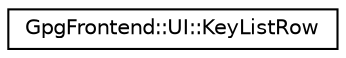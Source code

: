 digraph "Graphical Class Hierarchy"
{
 // INTERACTIVE_SVG=YES
 // LATEX_PDF_SIZE
  edge [fontname="Helvetica",fontsize="10",labelfontname="Helvetica",labelfontsize="10"];
  node [fontname="Helvetica",fontsize="10",shape=record];
  rankdir="LR";
  Node0 [label="GpgFrontend::UI::KeyListRow",height=0.2,width=0.4,color="black", fillcolor="white", style="filled",URL="$structGpgFrontend_1_1UI_1_1KeyListRow.html",tooltip=" "];
}
